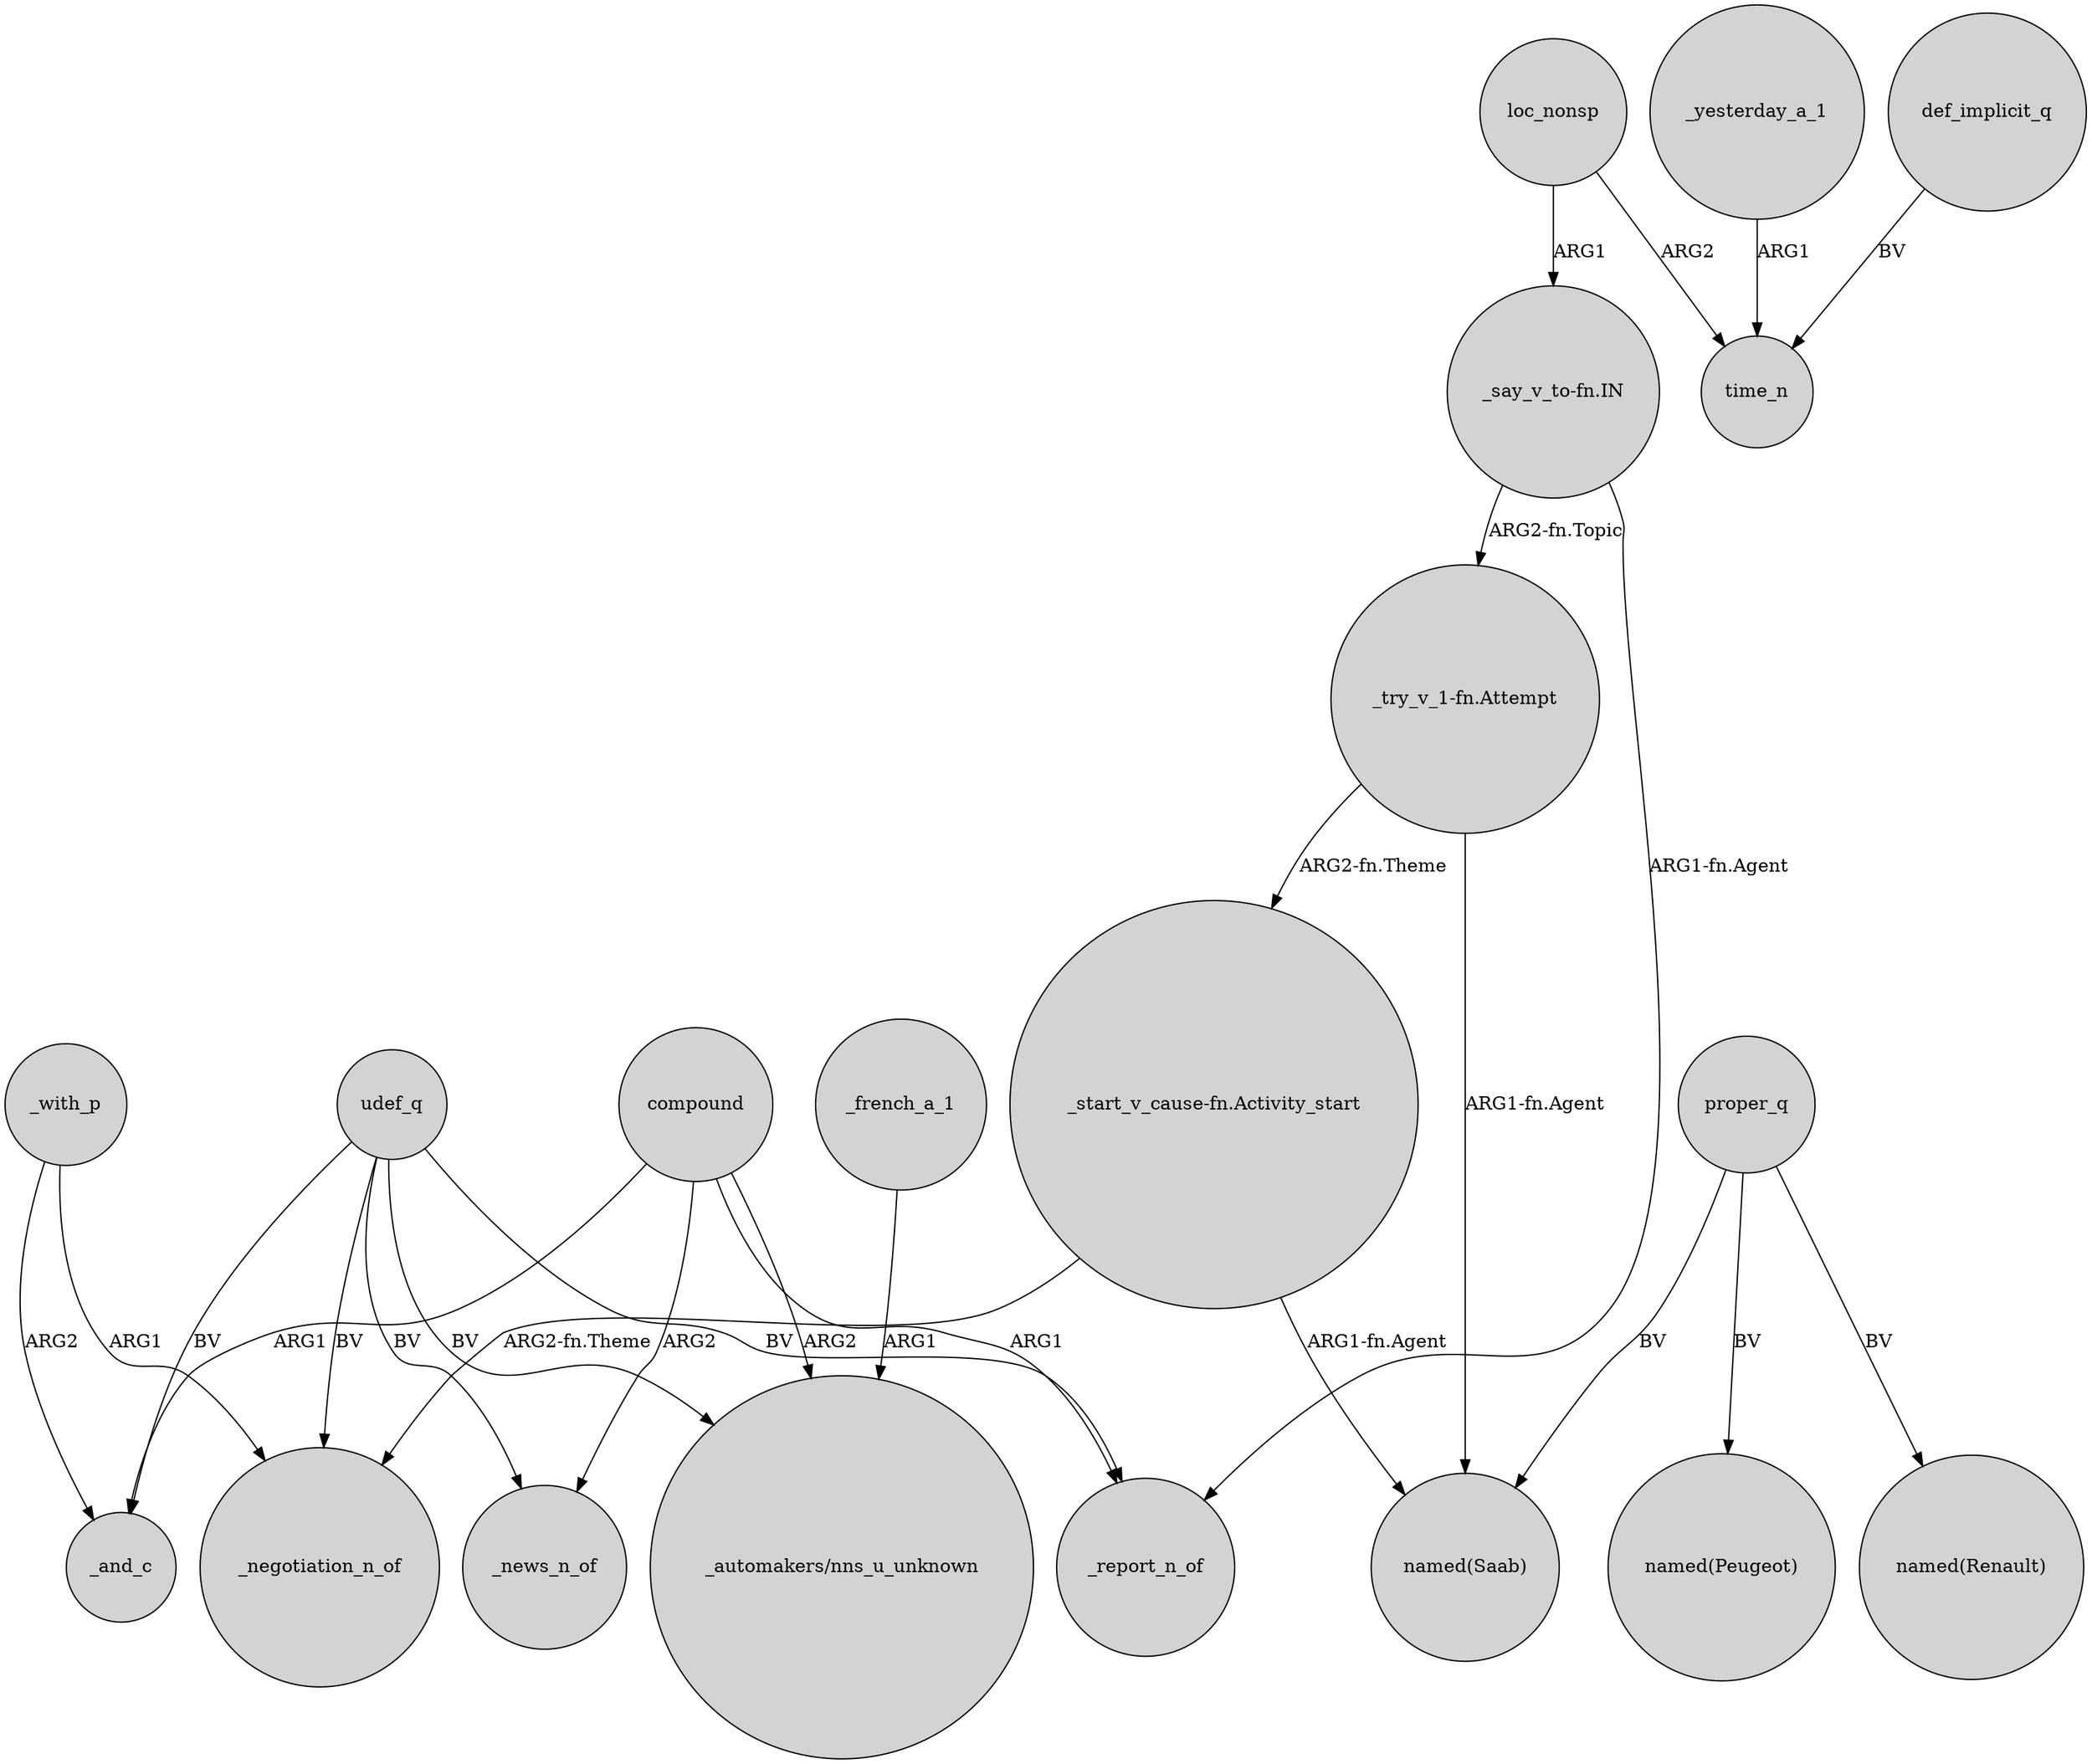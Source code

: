 digraph {
	node [shape=circle style=filled]
	udef_q -> _negotiation_n_of [label=BV]
	_with_p -> _and_c [label=ARG2]
	compound -> _report_n_of [label=ARG1]
	_yesterday_a_1 -> time_n [label=ARG1]
	_with_p -> _negotiation_n_of [label=ARG1]
	proper_q -> "named(Peugeot)" [label=BV]
	"_say_v_to-fn.IN" -> _report_n_of [label="ARG1-fn.Agent"]
	"_try_v_1-fn.Attempt" -> "named(Saab)" [label="ARG1-fn.Agent"]
	proper_q -> "named(Renault)" [label=BV]
	udef_q -> _report_n_of [label=BV]
	loc_nonsp -> time_n [label=ARG2]
	_french_a_1 -> "_automakers/nns_u_unknown" [label=ARG1]
	"_say_v_to-fn.IN" -> "_try_v_1-fn.Attempt" [label="ARG2-fn.Topic"]
	"_try_v_1-fn.Attempt" -> "_start_v_cause-fn.Activity_start" [label="ARG2-fn.Theme"]
	compound -> _news_n_of [label=ARG2]
	loc_nonsp -> "_say_v_to-fn.IN" [label=ARG1]
	compound -> _and_c [label=ARG1]
	"_start_v_cause-fn.Activity_start" -> _negotiation_n_of [label="ARG2-fn.Theme"]
	"_start_v_cause-fn.Activity_start" -> "named(Saab)" [label="ARG1-fn.Agent"]
	proper_q -> "named(Saab)" [label=BV]
	udef_q -> _news_n_of [label=BV]
	udef_q -> _and_c [label=BV]
	udef_q -> "_automakers/nns_u_unknown" [label=BV]
	def_implicit_q -> time_n [label=BV]
	compound -> "_automakers/nns_u_unknown" [label=ARG2]
}
